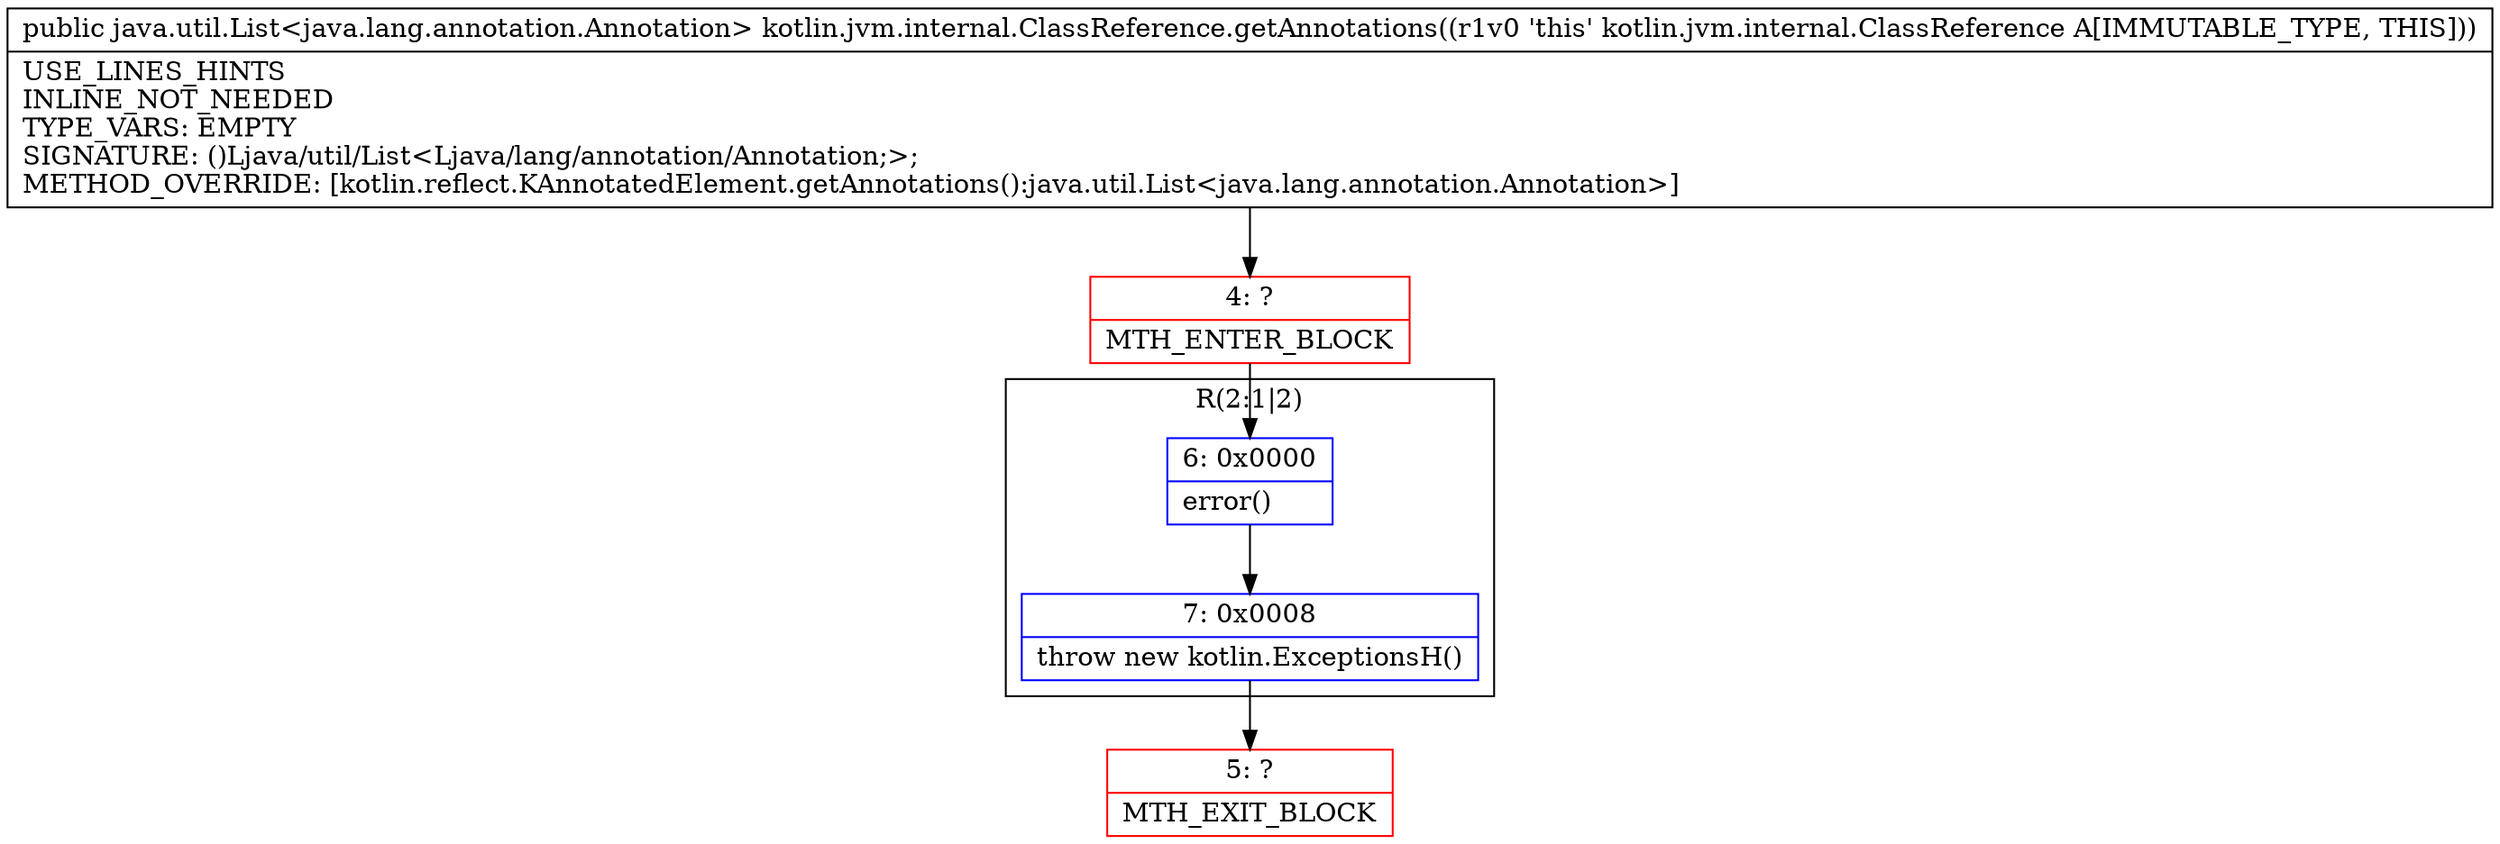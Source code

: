 digraph "CFG forkotlin.jvm.internal.ClassReference.getAnnotations()Ljava\/util\/List;" {
subgraph cluster_Region_588129677 {
label = "R(2:1|2)";
node [shape=record,color=blue];
Node_6 [shape=record,label="{6\:\ 0x0000|error()\l}"];
Node_7 [shape=record,label="{7\:\ 0x0008|throw new kotlin.ExceptionsH()\l}"];
}
Node_4 [shape=record,color=red,label="{4\:\ ?|MTH_ENTER_BLOCK\l}"];
Node_5 [shape=record,color=red,label="{5\:\ ?|MTH_EXIT_BLOCK\l}"];
MethodNode[shape=record,label="{public java.util.List\<java.lang.annotation.Annotation\> kotlin.jvm.internal.ClassReference.getAnnotations((r1v0 'this' kotlin.jvm.internal.ClassReference A[IMMUTABLE_TYPE, THIS]))  | USE_LINES_HINTS\lINLINE_NOT_NEEDED\lTYPE_VARS: EMPTY\lSIGNATURE: ()Ljava\/util\/List\<Ljava\/lang\/annotation\/Annotation;\>;\lMETHOD_OVERRIDE: [kotlin.reflect.KAnnotatedElement.getAnnotations():java.util.List\<java.lang.annotation.Annotation\>]\l}"];
MethodNode -> Node_4;Node_6 -> Node_7;
Node_7 -> Node_5;
Node_4 -> Node_6;
}

